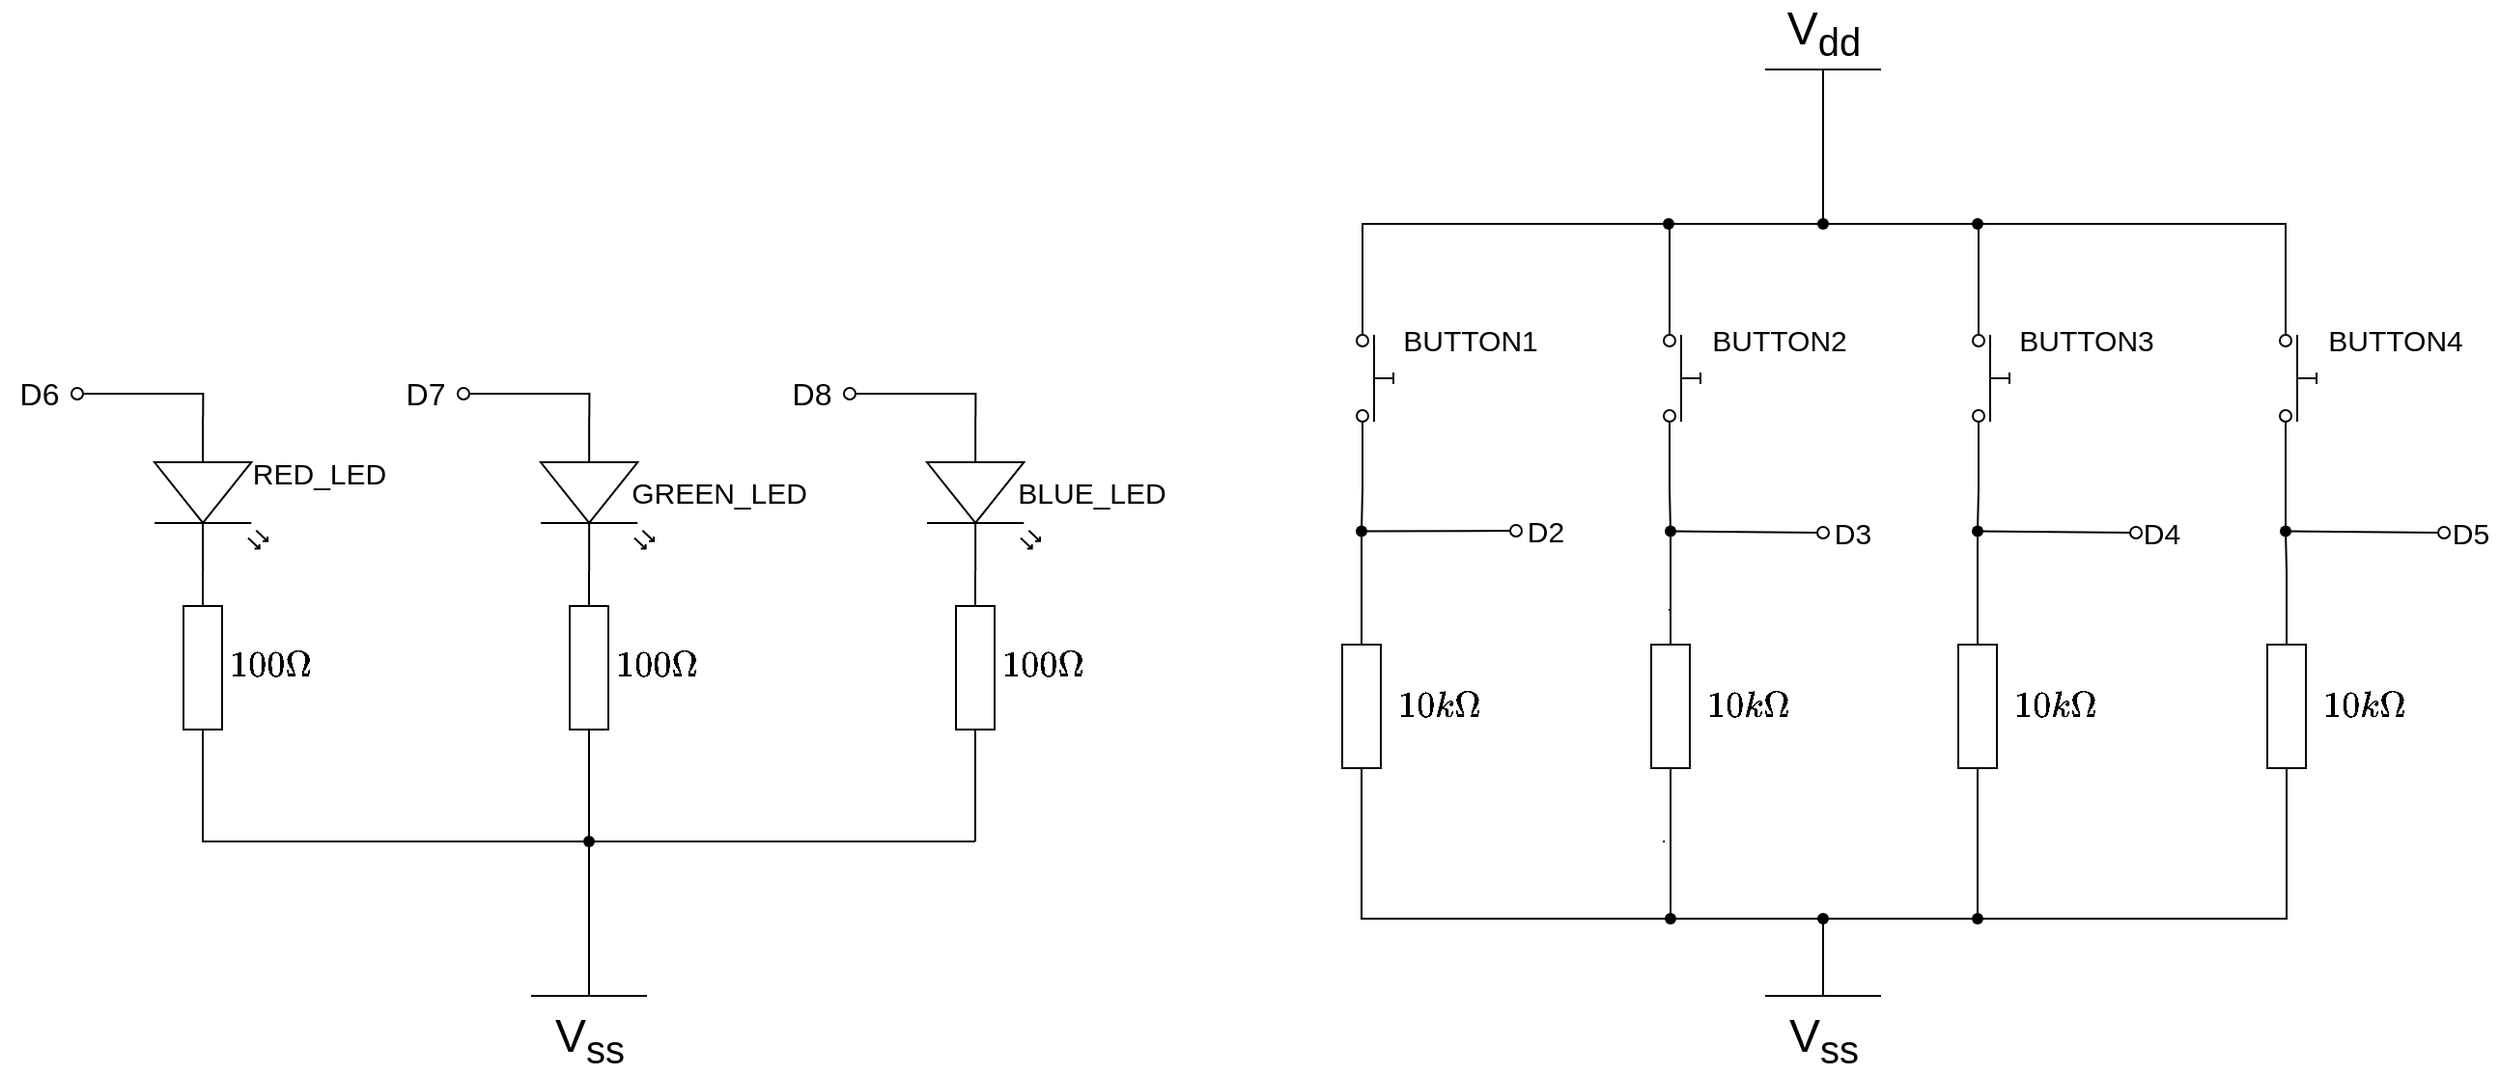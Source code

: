 <mxfile version="18.0.6" type="device"><diagram id="E50Qv2RoBjYNdOk_h6pP" name="Task4-1-pwm"><mxGraphModel dx="1422" dy="822" grid="1" gridSize="10" guides="1" tooltips="1" connect="1" arrows="1" fold="1" page="1" pageScale="1" pageWidth="827" pageHeight="1169" math="1" shadow="0"><root><mxCell id="0"/><mxCell id="1" parent="0"/><mxCell id="4-PSeoCl1NRzvgtzXJFh-3" style="edgeStyle=orthogonalEdgeStyle;rounded=0;orthogonalLoop=1;jettySize=auto;html=1;exitX=1;exitY=0.57;exitDx=0;exitDy=0;exitPerimeter=0;entryX=0;entryY=0.5;entryDx=0;entryDy=0;entryPerimeter=0;endArrow=none;endFill=0;" parent="1" source="4-PSeoCl1NRzvgtzXJFh-1" target="4-PSeoCl1NRzvgtzXJFh-2" edge="1"><mxGeometry relative="1" as="geometry"/></mxCell><mxCell id="KFOB8mV1cHPeQNcWp9Lw-43" style="edgeStyle=orthogonalEdgeStyle;rounded=0;orthogonalLoop=1;jettySize=auto;html=1;exitX=0;exitY=0.57;exitDx=0;exitDy=0;exitPerimeter=0;entryX=1;entryY=0.5;entryDx=0;entryDy=0;entryPerimeter=0;fontSize=21;endArrow=oval;endFill=0;" parent="1" source="4-PSeoCl1NRzvgtzXJFh-1" target="4-PSeoCl1NRzvgtzXJFh-8" edge="1"><mxGeometry relative="1" as="geometry"><Array as="points"><mxPoint x="400" y="288"/></Array></mxGeometry></mxCell><mxCell id="4-PSeoCl1NRzvgtzXJFh-1" value="" style="verticalLabelPosition=bottom;shadow=0;dashed=0;align=center;html=1;verticalAlign=top;shape=mxgraph.electrical.opto_electronics.led_2;pointerEvents=1;rotation=90;" parent="1" vertex="1"><mxGeometry x="365" y="310" width="78.5" height="58.5" as="geometry"/></mxCell><mxCell id="UZ9cVbQmSJrYDjZ3kFmr-62" style="edgeStyle=orthogonalEdgeStyle;rounded=0;orthogonalLoop=1;jettySize=auto;html=1;exitX=1;exitY=0.5;exitDx=0;exitDy=0;exitPerimeter=0;endArrow=none;endFill=0;strokeWidth=1;" parent="1" source="4-PSeoCl1NRzvgtzXJFh-2" target="UZ9cVbQmSJrYDjZ3kFmr-57" edge="1"><mxGeometry relative="1" as="geometry"><Array as="points"><mxPoint x="400" y="520"/></Array></mxGeometry></mxCell><mxCell id="4-PSeoCl1NRzvgtzXJFh-2" value="" style="pointerEvents=1;verticalLabelPosition=bottom;shadow=0;dashed=0;align=center;html=1;verticalAlign=top;shape=mxgraph.electrical.resistors.resistor_1;rotation=90;" parent="1" vertex="1"><mxGeometry x="350" y="420" width="100" height="20" as="geometry"/></mxCell><mxCell id="4-PSeoCl1NRzvgtzXJFh-8" value="D6" style="text;html=1;align=center;verticalAlign=middle;resizable=0;points=[];autosize=1;strokeColor=none;fillColor=none;fontSize=16;" parent="1" vertex="1"><mxGeometry x="295" y="278" width="40" height="20" as="geometry"/></mxCell><mxCell id="UZ9cVbQmSJrYDjZ3kFmr-64" style="edgeStyle=orthogonalEdgeStyle;rounded=0;orthogonalLoop=1;jettySize=auto;html=1;exitX=0.5;exitY=1;exitDx=0;exitDy=0;exitPerimeter=0;endArrow=none;endFill=0;strokeWidth=1;" parent="1" source="KFOB8mV1cHPeQNcWp9Lw-9" target="UZ9cVbQmSJrYDjZ3kFmr-57" edge="1"><mxGeometry relative="1" as="geometry"/></mxCell><mxCell id="KFOB8mV1cHPeQNcWp9Lw-9" value="V&lt;sub&gt;ss&lt;/sub&gt;" style="pointerEvents=1;verticalLabelPosition=bottom;shadow=0;dashed=0;align=center;html=1;verticalAlign=top;shape=mxgraph.electrical.signal_sources.vss2;fontSize=24;flipV=1;" parent="1" vertex="1"><mxGeometry x="570" y="560" width="60" height="40" as="geometry"/></mxCell><mxCell id="KFOB8mV1cHPeQNcWp9Lw-49" value="\(100\Omega\)" style="text;html=1;align=center;verticalAlign=middle;resizable=0;points=[];autosize=1;strokeColor=none;fillColor=none;fontSize=16;" parent="1" vertex="1"><mxGeometry x="375" y="419.25" width="120" height="20" as="geometry"/></mxCell><mxCell id="gCANwKY62aB0a_4z8bM6-3" value="RED_LED" style="text;html=1;align=center;verticalAlign=middle;resizable=0;points=[];autosize=1;strokeColor=none;fillColor=none;fontSize=15;" parent="1" vertex="1"><mxGeometry x="420" y="319.25" width="80" height="20" as="geometry"/></mxCell><mxCell id="UZ9cVbQmSJrYDjZ3kFmr-1" style="edgeStyle=orthogonalEdgeStyle;rounded=0;orthogonalLoop=1;jettySize=auto;html=1;exitX=1;exitY=0.57;exitDx=0;exitDy=0;exitPerimeter=0;entryX=0;entryY=0.5;entryDx=0;entryDy=0;entryPerimeter=0;endArrow=none;endFill=0;" parent="1" source="UZ9cVbQmSJrYDjZ3kFmr-3" target="UZ9cVbQmSJrYDjZ3kFmr-4" edge="1"><mxGeometry relative="1" as="geometry"/></mxCell><mxCell id="UZ9cVbQmSJrYDjZ3kFmr-2" style="edgeStyle=orthogonalEdgeStyle;rounded=0;orthogonalLoop=1;jettySize=auto;html=1;exitX=0;exitY=0.57;exitDx=0;exitDy=0;exitPerimeter=0;entryX=1;entryY=0.5;entryDx=0;entryDy=0;entryPerimeter=0;fontSize=21;endArrow=oval;endFill=0;" parent="1" source="UZ9cVbQmSJrYDjZ3kFmr-3" target="UZ9cVbQmSJrYDjZ3kFmr-5" edge="1"><mxGeometry relative="1" as="geometry"><Array as="points"><mxPoint x="600" y="288"/></Array></mxGeometry></mxCell><mxCell id="UZ9cVbQmSJrYDjZ3kFmr-3" value="" style="verticalLabelPosition=bottom;shadow=0;dashed=0;align=center;html=1;verticalAlign=top;shape=mxgraph.electrical.opto_electronics.led_2;pointerEvents=1;rotation=90;" parent="1" vertex="1"><mxGeometry x="565" y="310" width="78.5" height="58.5" as="geometry"/></mxCell><mxCell id="UZ9cVbQmSJrYDjZ3kFmr-63" style="edgeStyle=orthogonalEdgeStyle;rounded=0;orthogonalLoop=1;jettySize=auto;html=1;exitX=1;exitY=0.5;exitDx=0;exitDy=0;exitPerimeter=0;endArrow=none;endFill=0;strokeWidth=1;" parent="1" source="UZ9cVbQmSJrYDjZ3kFmr-4" target="UZ9cVbQmSJrYDjZ3kFmr-57" edge="1"><mxGeometry relative="1" as="geometry"/></mxCell><mxCell id="UZ9cVbQmSJrYDjZ3kFmr-4" value="" style="pointerEvents=1;verticalLabelPosition=bottom;shadow=0;dashed=0;align=center;html=1;verticalAlign=top;shape=mxgraph.electrical.resistors.resistor_1;rotation=90;" parent="1" vertex="1"><mxGeometry x="550" y="420" width="100" height="20" as="geometry"/></mxCell><mxCell id="UZ9cVbQmSJrYDjZ3kFmr-5" value="D7" style="text;html=1;align=center;verticalAlign=middle;resizable=0;points=[];autosize=1;strokeColor=none;fillColor=none;fontSize=16;" parent="1" vertex="1"><mxGeometry x="495" y="278" width="40" height="20" as="geometry"/></mxCell><mxCell id="UZ9cVbQmSJrYDjZ3kFmr-6" value="\(100\Omega\)" style="text;html=1;align=center;verticalAlign=middle;resizable=0;points=[];autosize=1;strokeColor=none;fillColor=none;fontSize=16;" parent="1" vertex="1"><mxGeometry x="575" y="419.25" width="120" height="20" as="geometry"/></mxCell><mxCell id="UZ9cVbQmSJrYDjZ3kFmr-7" value="GREEN_LED" style="text;html=1;align=center;verticalAlign=middle;resizable=0;points=[];autosize=1;strokeColor=none;fillColor=none;fontSize=15;" parent="1" vertex="1"><mxGeometry x="612" y="329.25" width="110" height="20" as="geometry"/></mxCell><mxCell id="UZ9cVbQmSJrYDjZ3kFmr-16" style="edgeStyle=orthogonalEdgeStyle;rounded=0;orthogonalLoop=1;jettySize=auto;html=1;exitX=1;exitY=0.57;exitDx=0;exitDy=0;exitPerimeter=0;entryX=0;entryY=0.5;entryDx=0;entryDy=0;entryPerimeter=0;endArrow=none;endFill=0;" parent="1" source="UZ9cVbQmSJrYDjZ3kFmr-18" target="UZ9cVbQmSJrYDjZ3kFmr-19" edge="1"><mxGeometry relative="1" as="geometry"/></mxCell><mxCell id="UZ9cVbQmSJrYDjZ3kFmr-17" style="edgeStyle=orthogonalEdgeStyle;rounded=0;orthogonalLoop=1;jettySize=auto;html=1;exitX=0;exitY=0.57;exitDx=0;exitDy=0;exitPerimeter=0;entryX=1;entryY=0.5;entryDx=0;entryDy=0;entryPerimeter=0;fontSize=21;endArrow=oval;endFill=0;" parent="1" source="UZ9cVbQmSJrYDjZ3kFmr-18" target="UZ9cVbQmSJrYDjZ3kFmr-20" edge="1"><mxGeometry relative="1" as="geometry"><Array as="points"><mxPoint x="800" y="288"/></Array></mxGeometry></mxCell><mxCell id="UZ9cVbQmSJrYDjZ3kFmr-18" value="" style="verticalLabelPosition=bottom;shadow=0;dashed=0;align=center;html=1;verticalAlign=top;shape=mxgraph.electrical.opto_electronics.led_2;pointerEvents=1;rotation=90;" parent="1" vertex="1"><mxGeometry x="765" y="310" width="78.5" height="58.5" as="geometry"/></mxCell><mxCell id="UZ9cVbQmSJrYDjZ3kFmr-44" style="edgeStyle=orthogonalEdgeStyle;rounded=0;orthogonalLoop=1;jettySize=auto;html=1;exitDx=0;exitDy=0;exitPerimeter=0;endArrow=none;endFill=0;startArrow=none;" parent="1" edge="1"><mxGeometry relative="1" as="geometry"><mxPoint x="800" y="520" as="targetPoint"/><mxPoint x="800" y="520" as="sourcePoint"/></mxGeometry></mxCell><mxCell id="UZ9cVbQmSJrYDjZ3kFmr-65" style="edgeStyle=orthogonalEdgeStyle;rounded=0;orthogonalLoop=1;jettySize=auto;html=1;exitX=1;exitY=0.5;exitDx=0;exitDy=0;exitPerimeter=0;entryX=0.425;entryY=0.625;entryDx=0;entryDy=0;entryPerimeter=0;endArrow=none;endFill=0;strokeWidth=1;" parent="1" source="UZ9cVbQmSJrYDjZ3kFmr-19" edge="1"><mxGeometry relative="1" as="geometry"><mxPoint x="800" y="520" as="targetPoint"/></mxGeometry></mxCell><mxCell id="UZ9cVbQmSJrYDjZ3kFmr-19" value="" style="pointerEvents=1;verticalLabelPosition=bottom;shadow=0;dashed=0;align=center;html=1;verticalAlign=top;shape=mxgraph.electrical.resistors.resistor_1;rotation=90;" parent="1" vertex="1"><mxGeometry x="750" y="420" width="100" height="20" as="geometry"/></mxCell><mxCell id="UZ9cVbQmSJrYDjZ3kFmr-20" value="D8" style="text;html=1;align=center;verticalAlign=middle;resizable=0;points=[];autosize=1;strokeColor=none;fillColor=none;fontSize=16;" parent="1" vertex="1"><mxGeometry x="695" y="278" width="40" height="20" as="geometry"/></mxCell><mxCell id="UZ9cVbQmSJrYDjZ3kFmr-21" value="\(100\Omega\)" style="text;html=1;align=center;verticalAlign=middle;resizable=0;points=[];autosize=1;strokeColor=none;fillColor=none;fontSize=16;" parent="1" vertex="1"><mxGeometry x="775" y="419.25" width="120" height="20" as="geometry"/></mxCell><mxCell id="UZ9cVbQmSJrYDjZ3kFmr-22" value="BLUE_LED" style="text;html=1;align=center;verticalAlign=middle;resizable=0;points=[];autosize=1;strokeColor=none;fillColor=none;fontSize=15;" parent="1" vertex="1"><mxGeometry x="815" y="329.25" width="90" height="20" as="geometry"/></mxCell><mxCell id="mwont-AviC0LBUp2ehWt-13" style="edgeStyle=orthogonalEdgeStyle;rounded=0;orthogonalLoop=1;jettySize=auto;html=1;exitX=0;exitY=0.5;exitDx=0;exitDy=0;exitPerimeter=0;endArrow=none;endFill=0;" edge="1" parent="1" source="UZ9cVbQmSJrYDjZ3kFmr-26" target="UZ9cVbQmSJrYDjZ3kFmr-83"><mxGeometry relative="1" as="geometry"/></mxCell><mxCell id="mwont-AviC0LBUp2ehWt-17" style="edgeStyle=orthogonalEdgeStyle;rounded=0;orthogonalLoop=1;jettySize=auto;html=1;exitX=1;exitY=0.5;exitDx=0;exitDy=0;exitPerimeter=0;entryX=0.603;entryY=0.446;entryDx=0;entryDy=0;entryPerimeter=0;endArrow=none;endFill=0;" edge="1" parent="1" source="UZ9cVbQmSJrYDjZ3kFmr-26" target="UZ9cVbQmSJrYDjZ3kFmr-99"><mxGeometry relative="1" as="geometry"/></mxCell><mxCell id="UZ9cVbQmSJrYDjZ3kFmr-26" value="" style="pointerEvents=1;verticalLabelPosition=bottom;shadow=0;dashed=0;align=center;html=1;verticalAlign=top;shape=mxgraph.electrical.resistors.resistor_1;rotation=90;" parent="1" vertex="1"><mxGeometry x="1269" y="440" width="100" height="20" as="geometry"/></mxCell><mxCell id="UZ9cVbQmSJrYDjZ3kFmr-76" style="edgeStyle=orthogonalEdgeStyle;rounded=0;orthogonalLoop=1;jettySize=auto;html=1;exitX=0;exitY=0.5;exitDx=0;exitDy=0;exitPerimeter=0;entryX=0.475;entryY=0.6;entryDx=0;entryDy=0;entryPerimeter=0;endArrow=none;endFill=0;strokeWidth=1;" parent="1" source="UZ9cVbQmSJrYDjZ3kFmr-27" edge="1"><mxGeometry relative="1" as="geometry"><mxPoint x="1159" y="400" as="targetPoint"/></mxGeometry></mxCell><mxCell id="mwont-AviC0LBUp2ehWt-11" style="edgeStyle=orthogonalEdgeStyle;rounded=0;orthogonalLoop=1;jettySize=auto;html=1;endArrow=none;endFill=0;" edge="1" parent="1" source="UZ9cVbQmSJrYDjZ3kFmr-27" target="UZ9cVbQmSJrYDjZ3kFmr-119"><mxGeometry relative="1" as="geometry"/></mxCell><mxCell id="mwont-AviC0LBUp2ehWt-16" style="edgeStyle=orthogonalEdgeStyle;rounded=0;orthogonalLoop=1;jettySize=auto;html=1;exitX=1;exitY=0.5;exitDx=0;exitDy=0;exitPerimeter=0;endArrow=none;endFill=0;" edge="1" parent="1" source="UZ9cVbQmSJrYDjZ3kFmr-27" target="UZ9cVbQmSJrYDjZ3kFmr-60"><mxGeometry relative="1" as="geometry"/></mxCell><mxCell id="UZ9cVbQmSJrYDjZ3kFmr-27" value="" style="pointerEvents=1;verticalLabelPosition=bottom;shadow=0;dashed=0;align=center;html=1;verticalAlign=top;shape=mxgraph.electrical.resistors.resistor_1;rotation=90;" parent="1" vertex="1"><mxGeometry x="1110" y="440" width="100" height="20" as="geometry"/></mxCell><mxCell id="mwont-AviC0LBUp2ehWt-1" style="edgeStyle=orthogonalEdgeStyle;rounded=0;orthogonalLoop=1;jettySize=auto;html=1;exitX=0;exitY=0.5;exitDx=0;exitDy=0;exitPerimeter=0;endArrow=none;endFill=0;" edge="1" parent="1" source="UZ9cVbQmSJrYDjZ3kFmr-28" target="UZ9cVbQmSJrYDjZ3kFmr-61"><mxGeometry relative="1" as="geometry"/></mxCell><mxCell id="mwont-AviC0LBUp2ehWt-19" style="edgeStyle=orthogonalEdgeStyle;rounded=0;orthogonalLoop=1;jettySize=auto;html=1;exitX=1;exitY=0.5;exitDx=0;exitDy=0;exitPerimeter=0;entryX=0.458;entryY=0.446;entryDx=0;entryDy=0;entryPerimeter=0;endArrow=none;endFill=0;" edge="1" parent="1" source="UZ9cVbQmSJrYDjZ3kFmr-28" target="UZ9cVbQmSJrYDjZ3kFmr-60"><mxGeometry relative="1" as="geometry"><Array as="points"><mxPoint x="1000" y="560"/></Array></mxGeometry></mxCell><mxCell id="UZ9cVbQmSJrYDjZ3kFmr-28" value="" style="pointerEvents=1;verticalLabelPosition=bottom;shadow=0;dashed=0;align=center;html=1;verticalAlign=top;shape=mxgraph.electrical.resistors.resistor_1;rotation=90;" parent="1" vertex="1"><mxGeometry x="950" y="440" width="100" height="20" as="geometry"/></mxCell><mxCell id="UZ9cVbQmSJrYDjZ3kFmr-138" style="edgeStyle=orthogonalEdgeStyle;rounded=0;orthogonalLoop=1;jettySize=auto;html=1;exitX=0.5;exitY=0;exitDx=0;exitDy=0;exitPerimeter=0;endArrow=none;endFill=0;strokeWidth=1;" parent="1" source="UZ9cVbQmSJrYDjZ3kFmr-36" target="UZ9cVbQmSJrYDjZ3kFmr-137" edge="1"><mxGeometry relative="1" as="geometry"/></mxCell><mxCell id="UZ9cVbQmSJrYDjZ3kFmr-36" value="V&lt;sub&gt;dd&lt;/sub&gt;" style="verticalLabelPosition=top;verticalAlign=bottom;shape=mxgraph.electrical.signal_sources.vdd;shadow=0;dashed=0;align=center;strokeWidth=1;fontSize=24;html=1;flipV=1;" parent="1" vertex="1"><mxGeometry x="1209" y="120" width="60" height="40" as="geometry"/></mxCell><mxCell id="UZ9cVbQmSJrYDjZ3kFmr-37" value="\(10k\Omega\)" style="text;html=1;align=center;verticalAlign=middle;resizable=0;points=[];autosize=1;strokeColor=none;fillColor=none;fontSize=16;" parent="1" vertex="1"><mxGeometry x="980" y="440" width="120" height="20" as="geometry"/></mxCell><mxCell id="UZ9cVbQmSJrYDjZ3kFmr-38" value="\(10k\Omega\)" style="text;html=1;align=center;verticalAlign=middle;resizable=0;points=[];autosize=1;strokeColor=none;fillColor=none;fontSize=16;" parent="1" vertex="1"><mxGeometry x="1140" y="440" width="120" height="20" as="geometry"/></mxCell><mxCell id="UZ9cVbQmSJrYDjZ3kFmr-39" value="\(10k\Omega\)" style="text;html=1;align=center;verticalAlign=middle;resizable=0;points=[];autosize=1;strokeColor=none;fillColor=none;fontSize=16;" parent="1" vertex="1"><mxGeometry x="1299" y="440" width="120" height="20" as="geometry"/></mxCell><mxCell id="UZ9cVbQmSJrYDjZ3kFmr-46" value="D2" style="text;html=1;align=center;verticalAlign=middle;resizable=0;points=[];autosize=1;strokeColor=none;fillColor=none;fontSize=15;" parent="1" vertex="1"><mxGeometry x="1080" y="349.25" width="30" height="20" as="geometry"/></mxCell><mxCell id="UZ9cVbQmSJrYDjZ3kFmr-48" value="D3" style="text;html=1;align=center;verticalAlign=middle;resizable=0;points=[];autosize=1;strokeColor=none;fillColor=none;fontSize=15;" parent="1" vertex="1"><mxGeometry x="1239" y="350" width="30" height="20" as="geometry"/></mxCell><mxCell id="UZ9cVbQmSJrYDjZ3kFmr-49" value="D4" style="text;html=1;align=center;verticalAlign=middle;resizable=0;points=[];autosize=1;strokeColor=none;fillColor=none;fontSize=15;" parent="1" vertex="1"><mxGeometry x="1399" y="350" width="30" height="20" as="geometry"/></mxCell><mxCell id="UZ9cVbQmSJrYDjZ3kFmr-57" value="" style="shape=waypoint;sketch=0;fillStyle=solid;size=6;pointerEvents=1;points=[];fillColor=none;resizable=0;rotatable=0;perimeter=centerPerimeter;snapToPoint=1;" parent="1" vertex="1"><mxGeometry x="580" y="500" width="40" height="40" as="geometry"/></mxCell><mxCell id="mwont-AviC0LBUp2ehWt-2" style="edgeStyle=orthogonalEdgeStyle;rounded=0;orthogonalLoop=1;jettySize=auto;html=1;endArrow=none;endFill=0;" edge="1" parent="1" source="UZ9cVbQmSJrYDjZ3kFmr-61"><mxGeometry relative="1" as="geometry"><mxPoint x="1000" y="359.25" as="targetPoint"/></mxGeometry></mxCell><mxCell id="UZ9cVbQmSJrYDjZ3kFmr-61" value="" style="shape=waypoint;sketch=0;fillStyle=solid;size=6;pointerEvents=1;points=[];fillColor=none;resizable=0;rotatable=0;perimeter=centerPerimeter;snapToPoint=1;" parent="1" vertex="1"><mxGeometry x="980" y="339.25" width="40" height="40" as="geometry"/></mxCell><mxCell id="UZ9cVbQmSJrYDjZ3kFmr-66" value="" style="endArrow=none;html=1;rounded=0;strokeWidth=1;exitX=0.575;exitY=0.35;exitDx=0;exitDy=0;exitPerimeter=0;" parent="1" target="UZ9cVbQmSJrYDjZ3kFmr-57" edge="1"><mxGeometry width="50" height="50" relative="1" as="geometry"><mxPoint x="800" y="520" as="sourcePoint"/><mxPoint x="840" y="320" as="targetPoint"/></mxGeometry></mxCell><mxCell id="UZ9cVbQmSJrYDjZ3kFmr-74" value="" style="shape=waypoint;sketch=0;fillStyle=solid;size=6;pointerEvents=1;points=[];fillColor=none;resizable=0;rotatable=0;perimeter=centerPerimeter;snapToPoint=1;" parent="1" vertex="1"><mxGeometry x="1139" y="180" width="40" height="40" as="geometry"/></mxCell><mxCell id="UZ9cVbQmSJrYDjZ3kFmr-79" value="" style="endArrow=oval;html=1;rounded=0;strokeWidth=1;entryX=0;entryY=0.488;entryDx=0;entryDy=0;entryPerimeter=0;endFill=0;" parent="1" source="UZ9cVbQmSJrYDjZ3kFmr-61" target="UZ9cVbQmSJrYDjZ3kFmr-46" edge="1"><mxGeometry width="50" height="50" relative="1" as="geometry"><mxPoint x="790" y="370" as="sourcePoint"/><mxPoint x="840" y="320" as="targetPoint"/></mxGeometry></mxCell><mxCell id="UZ9cVbQmSJrYDjZ3kFmr-83" value="" style="shape=waypoint;sketch=0;fillStyle=solid;size=6;pointerEvents=1;points=[];fillColor=none;resizable=0;rotatable=0;perimeter=centerPerimeter;snapToPoint=1;" parent="1" vertex="1"><mxGeometry x="1299" y="339.25" width="40" height="40" as="geometry"/></mxCell><mxCell id="UZ9cVbQmSJrYDjZ3kFmr-88" value="" style="endArrow=oval;html=1;rounded=0;strokeWidth=1;endFill=0;startArrow=none;" parent="1" source="UZ9cVbQmSJrYDjZ3kFmr-119" edge="1"><mxGeometry width="50" height="50" relative="1" as="geometry"><mxPoint x="1159" y="359.25" as="sourcePoint"/><mxPoint x="1239" y="360" as="targetPoint"/></mxGeometry></mxCell><mxCell id="UZ9cVbQmSJrYDjZ3kFmr-89" value="" style="endArrow=oval;html=1;rounded=0;strokeWidth=1;entryX=0.067;entryY=0.5;entryDx=0;entryDy=0;entryPerimeter=0;exitX=0.425;exitY=0.544;exitDx=0;exitDy=0;exitPerimeter=0;endFill=0;" parent="1" source="UZ9cVbQmSJrYDjZ3kFmr-83" target="UZ9cVbQmSJrYDjZ3kFmr-49" edge="1"><mxGeometry width="50" height="50" relative="1" as="geometry"><mxPoint x="1244" y="379.25" as="sourcePoint"/><mxPoint x="1394" y="379.25" as="targetPoint"/></mxGeometry></mxCell><mxCell id="mwont-AviC0LBUp2ehWt-14" style="edgeStyle=orthogonalEdgeStyle;rounded=0;orthogonalLoop=1;jettySize=auto;html=1;exitX=0;exitY=0.5;exitDx=0;exitDy=0;exitPerimeter=0;endArrow=none;endFill=0;" edge="1" parent="1" source="UZ9cVbQmSJrYDjZ3kFmr-94" target="UZ9cVbQmSJrYDjZ3kFmr-97"><mxGeometry relative="1" as="geometry"/></mxCell><mxCell id="mwont-AviC0LBUp2ehWt-18" style="edgeStyle=orthogonalEdgeStyle;rounded=0;orthogonalLoop=1;jettySize=auto;html=1;exitX=1;exitY=0.5;exitDx=0;exitDy=0;exitPerimeter=0;endArrow=none;endFill=0;" edge="1" parent="1" source="UZ9cVbQmSJrYDjZ3kFmr-94" target="UZ9cVbQmSJrYDjZ3kFmr-99"><mxGeometry relative="1" as="geometry"><Array as="points"><mxPoint x="1479" y="560"/></Array></mxGeometry></mxCell><mxCell id="UZ9cVbQmSJrYDjZ3kFmr-94" value="" style="pointerEvents=1;verticalLabelPosition=bottom;shadow=0;dashed=0;align=center;html=1;verticalAlign=top;shape=mxgraph.electrical.resistors.resistor_1;rotation=90;" parent="1" vertex="1"><mxGeometry x="1429" y="440" width="100" height="20" as="geometry"/></mxCell><mxCell id="UZ9cVbQmSJrYDjZ3kFmr-95" value="\(10k\Omega\)" style="text;html=1;align=center;verticalAlign=middle;resizable=0;points=[];autosize=1;strokeColor=none;fillColor=none;fontSize=16;" parent="1" vertex="1"><mxGeometry x="1458.5" y="440" width="120" height="20" as="geometry"/></mxCell><mxCell id="UZ9cVbQmSJrYDjZ3kFmr-96" value="D5" style="text;html=1;align=center;verticalAlign=middle;resizable=0;points=[];autosize=1;strokeColor=none;fillColor=none;fontSize=15;" parent="1" vertex="1"><mxGeometry x="1558.5" y="350" width="30" height="20" as="geometry"/></mxCell><mxCell id="UZ9cVbQmSJrYDjZ3kFmr-97" value="" style="shape=waypoint;sketch=0;fillStyle=solid;size=6;pointerEvents=1;points=[];fillColor=none;resizable=0;rotatable=0;perimeter=centerPerimeter;snapToPoint=1;" parent="1" vertex="1"><mxGeometry x="1458.5" y="339.25" width="40" height="40" as="geometry"/></mxCell><mxCell id="UZ9cVbQmSJrYDjZ3kFmr-98" value="" style="endArrow=oval;html=1;rounded=0;strokeWidth=1;entryX=0.067;entryY=0.5;entryDx=0;entryDy=0;entryPerimeter=0;exitX=0.425;exitY=0.544;exitDx=0;exitDy=0;exitPerimeter=0;endFill=0;" parent="1" source="UZ9cVbQmSJrYDjZ3kFmr-97" target="UZ9cVbQmSJrYDjZ3kFmr-96" edge="1"><mxGeometry width="50" height="50" relative="1" as="geometry"><mxPoint x="1403.5" y="379.25" as="sourcePoint"/><mxPoint x="1553.5" y="379.25" as="targetPoint"/></mxGeometry></mxCell><mxCell id="UZ9cVbQmSJrYDjZ3kFmr-99" value="" style="shape=waypoint;sketch=0;fillStyle=solid;size=6;pointerEvents=1;points=[];fillColor=none;resizable=0;rotatable=0;perimeter=centerPerimeter;snapToPoint=1;" parent="1" vertex="1"><mxGeometry x="1299" y="540" width="40" height="40" as="geometry"/></mxCell><mxCell id="UZ9cVbQmSJrYDjZ3kFmr-102" value="" style="shape=waypoint;sketch=0;fillStyle=solid;size=6;pointerEvents=1;points=[];fillColor=none;resizable=0;rotatable=0;perimeter=centerPerimeter;snapToPoint=1;" parent="1" vertex="1"><mxGeometry x="1299" y="180" width="40" height="40" as="geometry"/></mxCell><mxCell id="UZ9cVbQmSJrYDjZ3kFmr-106" value="BUTTON1" style="text;html=1;align=center;verticalAlign=middle;resizable=0;points=[];autosize=1;strokeColor=none;fillColor=none;fontSize=15;" parent="1" vertex="1"><mxGeometry x="1011" y="250" width="90" height="20" as="geometry"/></mxCell><mxCell id="UZ9cVbQmSJrYDjZ3kFmr-107" value="BUTTON2" style="text;html=1;align=center;verticalAlign=middle;resizable=0;points=[];autosize=1;strokeColor=none;fillColor=none;fontSize=15;" parent="1" vertex="1"><mxGeometry x="1171" y="250" width="90" height="20" as="geometry"/></mxCell><mxCell id="mwont-AviC0LBUp2ehWt-3" style="edgeStyle=orthogonalEdgeStyle;rounded=0;orthogonalLoop=1;jettySize=auto;html=1;exitX=1;exitY=0.8;exitDx=0;exitDy=0;endArrow=none;endFill=0;" edge="1" parent="1" source="UZ9cVbQmSJrYDjZ3kFmr-108" target="UZ9cVbQmSJrYDjZ3kFmr-61"><mxGeometry relative="1" as="geometry"/></mxCell><mxCell id="mwont-AviC0LBUp2ehWt-9" style="edgeStyle=orthogonalEdgeStyle;rounded=0;orthogonalLoop=1;jettySize=auto;html=1;exitX=0;exitY=0.8;exitDx=0;exitDy=0;endArrow=none;endFill=0;" edge="1" parent="1" source="UZ9cVbQmSJrYDjZ3kFmr-108" target="UZ9cVbQmSJrYDjZ3kFmr-74"><mxGeometry relative="1" as="geometry"><Array as="points"><mxPoint x="1001" y="200"/></Array></mxGeometry></mxCell><mxCell id="UZ9cVbQmSJrYDjZ3kFmr-108" value="" style="shape=mxgraph.electrical.electro-mechanical.pushbutton;aspect=fixed;elSwitchState=off;rotation=90;" parent="1" vertex="1"><mxGeometry x="969" y="270" width="75" height="20" as="geometry"/></mxCell><mxCell id="mwont-AviC0LBUp2ehWt-4" style="edgeStyle=orthogonalEdgeStyle;rounded=0;orthogonalLoop=1;jettySize=auto;html=1;exitX=1;exitY=0.8;exitDx=0;exitDy=0;endArrow=none;endFill=0;" edge="1" parent="1" source="UZ9cVbQmSJrYDjZ3kFmr-110" target="UZ9cVbQmSJrYDjZ3kFmr-119"><mxGeometry relative="1" as="geometry"/></mxCell><mxCell id="mwont-AviC0LBUp2ehWt-7" style="edgeStyle=orthogonalEdgeStyle;rounded=0;orthogonalLoop=1;jettySize=auto;html=1;exitX=0;exitY=0.8;exitDx=0;exitDy=0;endArrow=none;endFill=0;" edge="1" parent="1" source="UZ9cVbQmSJrYDjZ3kFmr-110" target="UZ9cVbQmSJrYDjZ3kFmr-137"><mxGeometry relative="1" as="geometry"><Array as="points"><mxPoint x="1160" y="200"/></Array></mxGeometry></mxCell><mxCell id="UZ9cVbQmSJrYDjZ3kFmr-110" value="" style="shape=mxgraph.electrical.electro-mechanical.pushbutton;aspect=fixed;elSwitchState=off;rotation=90;" parent="1" vertex="1"><mxGeometry x="1128" y="270" width="75" height="20" as="geometry"/></mxCell><mxCell id="mwont-AviC0LBUp2ehWt-5" style="edgeStyle=orthogonalEdgeStyle;rounded=0;orthogonalLoop=1;jettySize=auto;html=1;exitX=1;exitY=0.8;exitDx=0;exitDy=0;endArrow=none;endFill=0;" edge="1" parent="1" source="UZ9cVbQmSJrYDjZ3kFmr-111" target="UZ9cVbQmSJrYDjZ3kFmr-83"><mxGeometry relative="1" as="geometry"/></mxCell><mxCell id="mwont-AviC0LBUp2ehWt-8" style="edgeStyle=orthogonalEdgeStyle;rounded=0;orthogonalLoop=1;jettySize=auto;html=1;exitX=0;exitY=0.8;exitDx=0;exitDy=0;endArrow=none;endFill=0;entryX=0.625;entryY=0.55;entryDx=0;entryDy=0;entryPerimeter=0;" edge="1" parent="1" source="UZ9cVbQmSJrYDjZ3kFmr-111" target="UZ9cVbQmSJrYDjZ3kFmr-137"><mxGeometry relative="1" as="geometry"><Array as="points"><mxPoint x="1320" y="200"/></Array></mxGeometry></mxCell><mxCell id="UZ9cVbQmSJrYDjZ3kFmr-111" value="" style="shape=mxgraph.electrical.electro-mechanical.pushbutton;aspect=fixed;elSwitchState=off;rotation=90;" parent="1" vertex="1"><mxGeometry x="1288" y="270" width="75" height="20" as="geometry"/></mxCell><mxCell id="mwont-AviC0LBUp2ehWt-6" style="edgeStyle=orthogonalEdgeStyle;rounded=0;orthogonalLoop=1;jettySize=auto;html=1;exitX=1;exitY=0.8;exitDx=0;exitDy=0;endArrow=none;endFill=0;" edge="1" parent="1" source="UZ9cVbQmSJrYDjZ3kFmr-112" target="UZ9cVbQmSJrYDjZ3kFmr-97"><mxGeometry relative="1" as="geometry"/></mxCell><mxCell id="mwont-AviC0LBUp2ehWt-10" style="edgeStyle=orthogonalEdgeStyle;rounded=0;orthogonalLoop=1;jettySize=auto;html=1;exitX=0;exitY=0.8;exitDx=0;exitDy=0;endArrow=none;endFill=0;" edge="1" parent="1" source="UZ9cVbQmSJrYDjZ3kFmr-112"><mxGeometry relative="1" as="geometry"><mxPoint x="1320" y="200" as="targetPoint"/><Array as="points"><mxPoint x="1479" y="200"/></Array></mxGeometry></mxCell><mxCell id="UZ9cVbQmSJrYDjZ3kFmr-112" value="" style="shape=mxgraph.electrical.electro-mechanical.pushbutton;aspect=fixed;elSwitchState=off;rotation=90;" parent="1" vertex="1"><mxGeometry x="1447" y="270" width="75" height="20" as="geometry"/></mxCell><mxCell id="UZ9cVbQmSJrYDjZ3kFmr-119" value="" style="shape=waypoint;sketch=0;fillStyle=solid;size=6;pointerEvents=1;points=[];fillColor=none;resizable=0;rotatable=0;perimeter=centerPerimeter;snapToPoint=1;" parent="1" vertex="1"><mxGeometry x="1140" y="339.25" width="40" height="40" as="geometry"/></mxCell><mxCell id="UZ9cVbQmSJrYDjZ3kFmr-120" value="" style="endArrow=none;html=1;rounded=0;strokeWidth=1;endFill=0;" parent="1" target="UZ9cVbQmSJrYDjZ3kFmr-119" edge="1"><mxGeometry width="50" height="50" relative="1" as="geometry"><mxPoint x="1159" y="359.25" as="sourcePoint"/><mxPoint x="1239" y="360" as="targetPoint"/></mxGeometry></mxCell><mxCell id="UZ9cVbQmSJrYDjZ3kFmr-129" value="BUTTON3" style="text;html=1;align=center;verticalAlign=middle;resizable=0;points=[];autosize=1;strokeColor=none;fillColor=none;fontSize=15;" parent="1" vertex="1"><mxGeometry x="1330" y="250" width="90" height="20" as="geometry"/></mxCell><mxCell id="UZ9cVbQmSJrYDjZ3kFmr-130" value="BUTTON4" style="text;html=1;align=center;verticalAlign=middle;resizable=0;points=[];autosize=1;strokeColor=none;fillColor=none;fontSize=15;" parent="1" vertex="1"><mxGeometry x="1489.5" y="250" width="90" height="20" as="geometry"/></mxCell><mxCell id="UZ9cVbQmSJrYDjZ3kFmr-134" style="edgeStyle=orthogonalEdgeStyle;rounded=0;orthogonalLoop=1;jettySize=auto;html=1;exitX=0.5;exitY=1;exitDx=0;exitDy=0;exitPerimeter=0;entryX=0.55;entryY=1.05;entryDx=0;entryDy=0;entryPerimeter=0;endArrow=none;endFill=0;strokeWidth=1;" parent="1" source="UZ9cVbQmSJrYDjZ3kFmr-132" target="UZ9cVbQmSJrYDjZ3kFmr-133" edge="1"><mxGeometry relative="1" as="geometry"/></mxCell><mxCell id="UZ9cVbQmSJrYDjZ3kFmr-132" value="V&lt;sub&gt;ss&lt;/sub&gt;" style="pointerEvents=1;verticalLabelPosition=bottom;shadow=0;dashed=0;align=center;html=1;verticalAlign=top;shape=mxgraph.electrical.signal_sources.vss2;fontSize=24;flipV=1;" parent="1" vertex="1"><mxGeometry x="1209" y="560" width="60" height="40" as="geometry"/></mxCell><mxCell id="UZ9cVbQmSJrYDjZ3kFmr-133" value="" style="shape=waypoint;sketch=0;fillStyle=solid;size=6;pointerEvents=1;points=[];fillColor=none;resizable=0;rotatable=0;perimeter=centerPerimeter;snapToPoint=1;" parent="1" vertex="1"><mxGeometry x="1219" y="540" width="40" height="40" as="geometry"/></mxCell><mxCell id="UZ9cVbQmSJrYDjZ3kFmr-135" value="" style="endArrow=none;html=1;rounded=0;strokeWidth=1;entryX=1.15;entryY=0.2;entryDx=0;entryDy=0;entryPerimeter=0;startArrow=none;" parent="1" source="UZ9cVbQmSJrYDjZ3kFmr-60" edge="1"><mxGeometry width="50" height="50" relative="1" as="geometry"><mxPoint x="1159" y="560" as="sourcePoint"/><mxPoint x="1239" y="560" as="targetPoint"/></mxGeometry></mxCell><mxCell id="UZ9cVbQmSJrYDjZ3kFmr-136" value="" style="endArrow=none;html=1;rounded=0;strokeWidth=1;" parent="1" source="UZ9cVbQmSJrYDjZ3kFmr-133" target="UZ9cVbQmSJrYDjZ3kFmr-99" edge="1"><mxGeometry width="50" height="50" relative="1" as="geometry"><mxPoint x="1270" y="600" as="sourcePoint"/><mxPoint x="1320" y="550" as="targetPoint"/></mxGeometry></mxCell><mxCell id="UZ9cVbQmSJrYDjZ3kFmr-137" value="" style="shape=waypoint;sketch=0;fillStyle=solid;size=6;pointerEvents=1;points=[];fillColor=none;resizable=0;rotatable=0;perimeter=centerPerimeter;snapToPoint=1;" parent="1" vertex="1"><mxGeometry x="1219" y="180" width="40" height="40" as="geometry"/></mxCell><mxCell id="UZ9cVbQmSJrYDjZ3kFmr-60" value="" style="shape=waypoint;sketch=0;fillStyle=solid;size=6;pointerEvents=1;points=[];fillColor=none;resizable=0;rotatable=0;perimeter=centerPerimeter;snapToPoint=1;" parent="1" vertex="1"><mxGeometry x="1140" y="540" width="40" height="40" as="geometry"/></mxCell><mxCell id="mwont-AviC0LBUp2ehWt-15" value="" style="endArrow=none;html=1;rounded=0;strokeWidth=1;entryDx=0;entryDy=0;entryPerimeter=0;" edge="1" parent="1"><mxGeometry width="50" height="50" relative="1" as="geometry"><mxPoint x="1156" y="520" as="sourcePoint"/><mxPoint x="1157" y="520" as="targetPoint"/></mxGeometry></mxCell></root></mxGraphModel></diagram></mxfile>